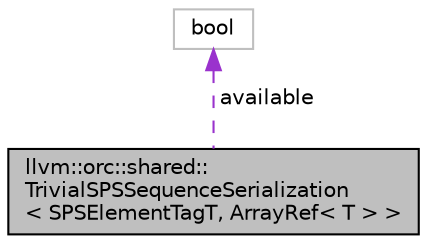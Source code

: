digraph "llvm::orc::shared::TrivialSPSSequenceSerialization&lt; SPSElementTagT, ArrayRef&lt; T &gt; &gt;"
{
 // LATEX_PDF_SIZE
  bgcolor="transparent";
  edge [fontname="Helvetica",fontsize="10",labelfontname="Helvetica",labelfontsize="10"];
  node [fontname="Helvetica",fontsize="10",shape=record];
  Node1 [label="llvm::orc::shared::\lTrivialSPSSequenceSerialization\l\< SPSElementTagT, ArrayRef\< T \> \>",height=0.2,width=0.4,color="black", fillcolor="grey75", style="filled", fontcolor="black",tooltip="Trivial ArrayRef<T> -> SPSSequence<SPSElementTagT> serialization."];
  Node2 -> Node1 [dir="back",color="darkorchid3",fontsize="10",style="dashed",label=" available" ,fontname="Helvetica"];
  Node2 [label="bool",height=0.2,width=0.4,color="grey75",tooltip=" "];
}
